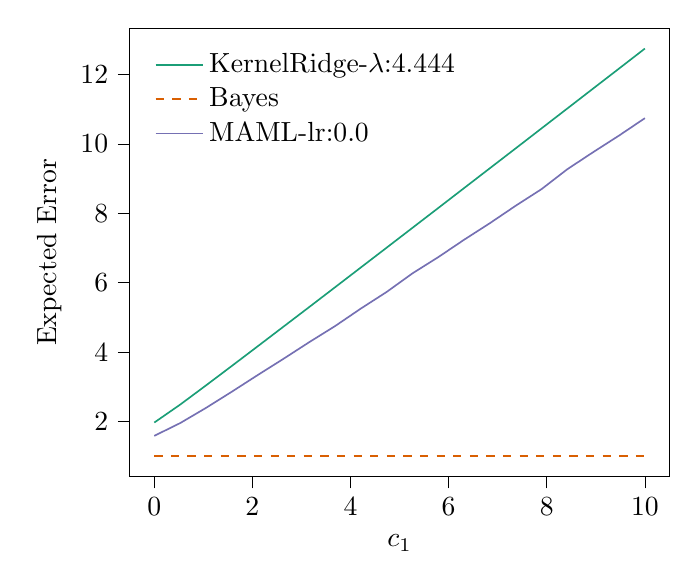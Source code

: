 % This file was created with tikzplotlib v0.10.1.
\begin{tikzpicture}

\definecolor{chocolate217952}{RGB}{217,95,2}
\definecolor{darkcyan27158119}{RGB}{27,158,119}
\definecolor{darkgray176}{RGB}{176,176,176}
\definecolor{lightslategray117112179}{RGB}{117,112,179}

\begin{axis}[
legend cell align={left},
legend style={
  fill opacity=0.8,
  draw opacity=1,
  text opacity=1,
  at={(0.03,0.97)},
  anchor=north west,
  draw=none
},
tick align=outside,
tick pos=left,
x grid style={darkgray176},
xlabel={\(\displaystyle c_{1}\)},
xmin=-0.499, xmax=10.5,
xtick style={color=black},
y grid style={darkgray176},
ylabel={Expected Error},
ymin=0.412, ymax=13.34,
ytick style={color=black}
]
\addplot [semithick, darkcyan27158119]
table {%
0.001 1.969
0.527 2.485
1.054 3.039
1.58 3.6
2.106 4.165
2.632 4.732
3.159 5.3
3.685 5.87
4.211 6.441
4.737 7.012
5.264 7.585
5.79 8.157
6.316 8.731
6.842 9.304
7.369 9.878
7.895 10.453
8.421 11.027
8.947 11.602
9.474 12.177
10 12.753
};
\addlegendentry{KernelRidge-$\lambda$:4.444}
\addplot [semithick, chocolate217952, dashed]
table {%
0.001 1.0
0.527 1.0
1.054 1.0
1.58 1.0
2.106 1.0
2.632 1.0
3.159 1.0
3.685 1.0
4.211 1.0
4.737 1.0
5.264 1.0
5.79 1.0
6.316 1.0
6.842 1.0
7.369 1.0
7.895 1.0
8.421 1.0
8.947 1.0
9.474 1.0
10 1.0
};
\addlegendentry{Bayes}
\addplot [semithick, lightslategray117112179]
table {%
0.001 1.586
0.527 1.952
1.054 2.391
1.58 2.857
2.106 3.336
2.632 3.805
3.159 4.287
3.685 4.75
4.211 5.256
4.737 5.735
5.264 6.272
5.79 6.74
6.316 7.241
6.842 7.719
7.369 8.223
7.895 8.701
8.421 9.276
8.947 9.767
9.474 10.245
10 10.746
};
\addlegendentry{MAML-lr:0.0}
\end{axis}

\end{tikzpicture}
